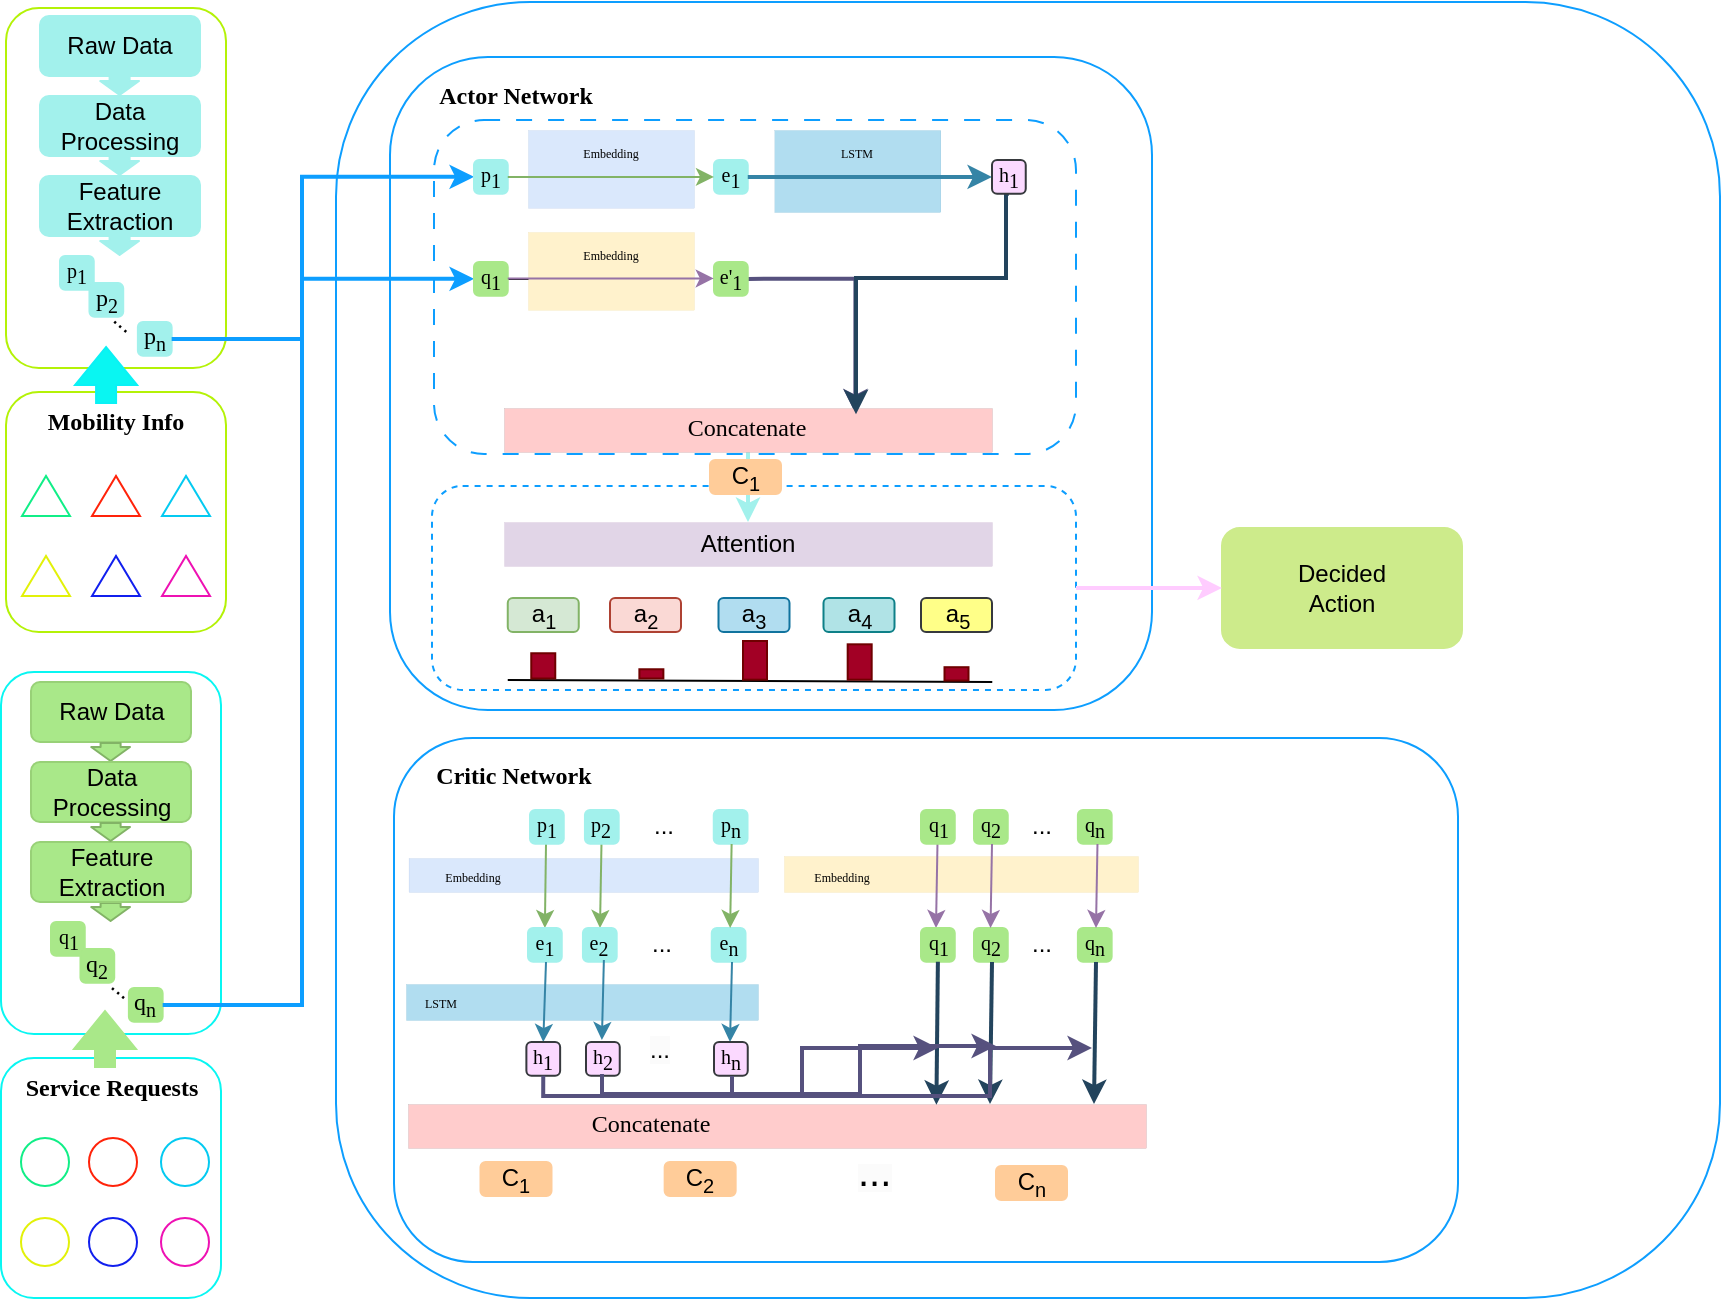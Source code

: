 <mxfile version="21.7.4" type="github">
  <diagram name="第 1 页" id="aq9NHD4o_157xsU_8mPB">
    <mxGraphModel dx="1658" dy="659" grid="0" gridSize="10" guides="1" tooltips="1" connect="1" arrows="1" fold="1" page="1" pageScale="1" pageWidth="827" pageHeight="1169" math="0" shadow="0">
      <root>
        <mxCell id="0" />
        <mxCell id="1" parent="0" />
        <mxCell id="B_Na2INnCVECL0KGW9Hh-191" style="edgeStyle=none;rounded=0;orthogonalLoop=1;jettySize=auto;html=1;exitX=0.5;exitY=1;exitDx=0;exitDy=0;fontFamily=Helvetica;fontSize=12;fontColor=default;strokeWidth=2;strokeColor=#A2F1EC;" edge="1" parent="1" source="B_Na2INnCVECL0KGW9Hh-175" target="B_Na2INnCVECL0KGW9Hh-180">
          <mxGeometry relative="1" as="geometry" />
        </mxCell>
        <mxCell id="B_Na2INnCVECL0KGW9Hh-77" value="" style="group" vertex="1" connectable="0" parent="1">
          <mxGeometry x="70" y="224" width="110" height="312" as="geometry" />
        </mxCell>
        <mxCell id="B_Na2INnCVECL0KGW9Hh-20" value="" style="group" vertex="1" connectable="0" parent="B_Na2INnCVECL0KGW9Hh-77">
          <mxGeometry y="192" width="110" height="120" as="geometry" />
        </mxCell>
        <mxCell id="B_Na2INnCVECL0KGW9Hh-2" value="" style="rounded=1;whiteSpace=wrap;html=1;strokeColor=#b4f207;" vertex="1" parent="B_Na2INnCVECL0KGW9Hh-20">
          <mxGeometry width="110" height="120" as="geometry" />
        </mxCell>
        <mxCell id="B_Na2INnCVECL0KGW9Hh-12" value="" style="triangle;whiteSpace=wrap;html=1;rotation=-90;strokeColor=#11EE87;" vertex="1" parent="B_Na2INnCVECL0KGW9Hh-20">
          <mxGeometry x="10" y="40" width="20" height="24" as="geometry" />
        </mxCell>
        <mxCell id="B_Na2INnCVECL0KGW9Hh-13" value="&lt;font face=&quot;Times New Roman&quot;&gt;&lt;b&gt;Mobility Info&lt;/b&gt;&lt;/font&gt;" style="text;strokeColor=none;align=center;fillColor=none;html=1;verticalAlign=middle;whiteSpace=wrap;rounded=0;" vertex="1" parent="B_Na2INnCVECL0KGW9Hh-20">
          <mxGeometry x="10" width="90" height="30" as="geometry" />
        </mxCell>
        <mxCell id="B_Na2INnCVECL0KGW9Hh-14" value="" style="triangle;whiteSpace=wrap;html=1;rotation=-90;strokeColor=#FF230A;" vertex="1" parent="B_Na2INnCVECL0KGW9Hh-20">
          <mxGeometry x="45" y="40" width="20" height="24" as="geometry" />
        </mxCell>
        <mxCell id="B_Na2INnCVECL0KGW9Hh-15" value="" style="triangle;whiteSpace=wrap;html=1;rotation=-90;strokeColor=#E2F109;" vertex="1" parent="B_Na2INnCVECL0KGW9Hh-20">
          <mxGeometry x="10" y="80" width="20" height="24" as="geometry" />
        </mxCell>
        <mxCell id="B_Na2INnCVECL0KGW9Hh-16" value="" style="triangle;whiteSpace=wrap;html=1;rotation=-90;strokeColor=#111FEE;" vertex="1" parent="B_Na2INnCVECL0KGW9Hh-20">
          <mxGeometry x="45" y="80" width="20" height="24" as="geometry" />
        </mxCell>
        <mxCell id="B_Na2INnCVECL0KGW9Hh-17" value="" style="triangle;whiteSpace=wrap;html=1;rotation=-90;strokeColor=#04CAF1;" vertex="1" parent="B_Na2INnCVECL0KGW9Hh-20">
          <mxGeometry x="80" y="40" width="20" height="24" as="geometry" />
        </mxCell>
        <mxCell id="B_Na2INnCVECL0KGW9Hh-18" value="" style="triangle;whiteSpace=wrap;html=1;rotation=-90;strokeColor=#EE11B3;" vertex="1" parent="B_Na2INnCVECL0KGW9Hh-20">
          <mxGeometry x="80" y="80" width="20" height="24" as="geometry" />
        </mxCell>
        <mxCell id="B_Na2INnCVECL0KGW9Hh-23" value="" style="rounded=1;whiteSpace=wrap;html=1;strokeColor=#B4F207;" vertex="1" parent="B_Na2INnCVECL0KGW9Hh-77">
          <mxGeometry width="110" height="180" as="geometry" />
        </mxCell>
        <mxCell id="B_Na2INnCVECL0KGW9Hh-55" value="" style="group" vertex="1" connectable="0" parent="B_Na2INnCVECL0KGW9Hh-77">
          <mxGeometry x="17" y="4" width="80" height="120" as="geometry" />
        </mxCell>
        <mxCell id="B_Na2INnCVECL0KGW9Hh-56" value="" style="shape=flexArrow;endArrow=classic;html=1;rounded=1;fillColor=#A2F1EC;strokeColor=#A2F1EC;endWidth=8.4;endSize=2;" edge="1" parent="B_Na2INnCVECL0KGW9Hh-55">
          <mxGeometry width="50" height="50" relative="1" as="geometry">
            <mxPoint x="39.8" y="110" as="sourcePoint" />
            <mxPoint x="39.8" y="120" as="targetPoint" />
          </mxGeometry>
        </mxCell>
        <mxCell id="B_Na2INnCVECL0KGW9Hh-57" value="" style="group" vertex="1" connectable="0" parent="B_Na2INnCVECL0KGW9Hh-55">
          <mxGeometry width="80" height="110" as="geometry" />
        </mxCell>
        <mxCell id="B_Na2INnCVECL0KGW9Hh-62" value="" style="group" vertex="1" connectable="0" parent="B_Na2INnCVECL0KGW9Hh-57">
          <mxGeometry y="40" width="80" height="30" as="geometry" />
        </mxCell>
        <mxCell id="B_Na2INnCVECL0KGW9Hh-63" value="" style="rounded=1;whiteSpace=wrap;html=1;fillColor=#A2F1EC;strokeColor=#A2F1EC;" vertex="1" parent="B_Na2INnCVECL0KGW9Hh-62">
          <mxGeometry width="80" height="30" as="geometry" />
        </mxCell>
        <mxCell id="B_Na2INnCVECL0KGW9Hh-64" value="Data Processing" style="text;strokeColor=none;align=center;fillColor=none;html=1;verticalAlign=middle;whiteSpace=wrap;rounded=0;" vertex="1" parent="B_Na2INnCVECL0KGW9Hh-62">
          <mxGeometry x="10" width="60" height="30" as="geometry" />
        </mxCell>
        <mxCell id="B_Na2INnCVECL0KGW9Hh-65" value="" style="group" vertex="1" connectable="0" parent="B_Na2INnCVECL0KGW9Hh-57">
          <mxGeometry y="80" width="80" height="30" as="geometry" />
        </mxCell>
        <mxCell id="B_Na2INnCVECL0KGW9Hh-66" value="" style="rounded=1;whiteSpace=wrap;html=1;fillColor=#A2F1EC;strokeColor=#A2F1EC;" vertex="1" parent="B_Na2INnCVECL0KGW9Hh-65">
          <mxGeometry width="80" height="30" as="geometry" />
        </mxCell>
        <mxCell id="B_Na2INnCVECL0KGW9Hh-67" value="Feature Extraction" style="text;strokeColor=none;align=center;fillColor=none;html=1;verticalAlign=middle;whiteSpace=wrap;rounded=0;" vertex="1" parent="B_Na2INnCVECL0KGW9Hh-65">
          <mxGeometry x="10" width="60" height="30" as="geometry" />
        </mxCell>
        <mxCell id="B_Na2INnCVECL0KGW9Hh-68" value="" style="shape=flexArrow;endArrow=classic;html=1;rounded=1;fillColor=#A2F1EC;strokeColor=#A2F1EC;endWidth=8.4;endSize=2;" edge="1" parent="B_Na2INnCVECL0KGW9Hh-65">
          <mxGeometry width="50" height="50" relative="1" as="geometry">
            <mxPoint x="39.8" y="-10" as="sourcePoint" />
            <mxPoint x="39.8" as="targetPoint" />
          </mxGeometry>
        </mxCell>
        <mxCell id="B_Na2INnCVECL0KGW9Hh-59" value="" style="rounded=1;whiteSpace=wrap;html=1;fillColor=#a2f1ec;strokeColor=#A2F1EC;" vertex="1" parent="B_Na2INnCVECL0KGW9Hh-57">
          <mxGeometry width="80" height="30" as="geometry" />
        </mxCell>
        <mxCell id="B_Na2INnCVECL0KGW9Hh-60" value="Raw Data" style="text;strokeColor=none;align=center;fillColor=none;html=1;verticalAlign=middle;whiteSpace=wrap;rounded=0;" vertex="1" parent="B_Na2INnCVECL0KGW9Hh-57">
          <mxGeometry x="10" width="60" height="30" as="geometry" />
        </mxCell>
        <mxCell id="B_Na2INnCVECL0KGW9Hh-61" value="" style="shape=flexArrow;endArrow=classic;html=1;rounded=1;fillColor=#A2F1EC;strokeColor=#A2F1EC;endWidth=8.4;endSize=2;" edge="1" parent="B_Na2INnCVECL0KGW9Hh-57">
          <mxGeometry width="50" height="50" relative="1" as="geometry">
            <mxPoint x="39.8" y="30" as="sourcePoint" />
            <mxPoint x="39.8" y="40" as="targetPoint" />
          </mxGeometry>
        </mxCell>
        <mxCell id="B_Na2INnCVECL0KGW9Hh-71" value="&lt;font style=&quot;font-size: 10px;&quot; face=&quot;Times New Roman&quot;&gt;&lt;span style=&quot;font-size: 10px;&quot;&gt;p&lt;/span&gt;&lt;sub style=&quot;font-size: 10px;&quot;&gt;1&lt;/sub&gt;&lt;/font&gt;" style="whiteSpace=wrap;html=1;aspect=fixed;rounded=1;strokeColor=#A2F1EC;fillColor=#A2F1EC;" vertex="1" parent="B_Na2INnCVECL0KGW9Hh-77">
          <mxGeometry x="27" y="124" width="16.877" height="16.877" as="geometry" />
        </mxCell>
        <mxCell id="B_Na2INnCVECL0KGW9Hh-72" value="&lt;font face=&quot;Times New Roman&quot;&gt;p&lt;sub&gt;2&lt;/sub&gt;&lt;/font&gt;" style="whiteSpace=wrap;html=1;aspect=fixed;rounded=1;strokeColor=#A2F1EC;fillColor=#A2F1EC;" vertex="1" parent="B_Na2INnCVECL0KGW9Hh-77">
          <mxGeometry x="41.737" y="137.559" width="16.877" height="16.877" as="geometry" />
        </mxCell>
        <mxCell id="B_Na2INnCVECL0KGW9Hh-73" value="&lt;font face=&quot;Times New Roman&quot;&gt;p&lt;sub&gt;n&lt;/sub&gt;&lt;/font&gt;" style="whiteSpace=wrap;html=1;aspect=fixed;rounded=1;strokeColor=#A2F1EC;fillColor=#A2F1EC;" vertex="1" parent="B_Na2INnCVECL0KGW9Hh-77">
          <mxGeometry x="65.947" y="157.051" width="16.877" height="16.877" as="geometry" />
        </mxCell>
        <mxCell id="B_Na2INnCVECL0KGW9Hh-75" value="..." style="text;strokeColor=none;align=center;fillColor=none;html=1;verticalAlign=middle;whiteSpace=wrap;rounded=0;rotation=40;" vertex="1" parent="B_Na2INnCVECL0KGW9Hh-77">
          <mxGeometry x="46.998" y="154.438" width="25.263" height="4.237" as="geometry" />
        </mxCell>
        <mxCell id="B_Na2INnCVECL0KGW9Hh-76" value="" style="shape=flexArrow;endArrow=classic;html=1;rounded=0;fontFamily=Helvetica;fontSize=12;fontColor=default;strokeColor=#0af1f5;fillColor=#09F6F2;" edge="1" parent="B_Na2INnCVECL0KGW9Hh-77">
          <mxGeometry width="50" height="50" relative="1" as="geometry">
            <mxPoint x="50.04" y="198" as="sourcePoint" />
            <mxPoint x="50.04" y="169" as="targetPoint" />
          </mxGeometry>
        </mxCell>
        <mxCell id="B_Na2INnCVECL0KGW9Hh-78" value="" style="group" vertex="1" connectable="0" parent="1">
          <mxGeometry x="67.5" y="556" width="115" height="318" as="geometry" />
        </mxCell>
        <mxCell id="B_Na2INnCVECL0KGW9Hh-19" value="" style="group" vertex="1" connectable="0" parent="B_Na2INnCVECL0KGW9Hh-78">
          <mxGeometry y="193" width="115" height="125" as="geometry" />
        </mxCell>
        <mxCell id="B_Na2INnCVECL0KGW9Hh-1" value="" style="rounded=1;whiteSpace=wrap;html=1;strokeColor=#09f6f2;" vertex="1" parent="B_Na2INnCVECL0KGW9Hh-19">
          <mxGeometry width="110" height="120" as="geometry" />
        </mxCell>
        <mxCell id="B_Na2INnCVECL0KGW9Hh-5" value="" style="ellipse;whiteSpace=wrap;html=1;aspect=fixed;strokeColor=#11EE87;" vertex="1" parent="B_Na2INnCVECL0KGW9Hh-19">
          <mxGeometry x="10" y="40" width="24" height="24" as="geometry" />
        </mxCell>
        <mxCell id="B_Na2INnCVECL0KGW9Hh-6" value="" style="ellipse;whiteSpace=wrap;html=1;aspect=fixed;strokeColor=#e2f109;" vertex="1" parent="B_Na2INnCVECL0KGW9Hh-19">
          <mxGeometry x="10" y="80" width="24" height="24" as="geometry" />
        </mxCell>
        <mxCell id="B_Na2INnCVECL0KGW9Hh-7" value="" style="ellipse;whiteSpace=wrap;html=1;aspect=fixed;strokeColor=#ff230a;" vertex="1" parent="B_Na2INnCVECL0KGW9Hh-19">
          <mxGeometry x="44" y="40" width="24" height="24" as="geometry" />
        </mxCell>
        <mxCell id="B_Na2INnCVECL0KGW9Hh-8" value="" style="ellipse;whiteSpace=wrap;html=1;aspect=fixed;strokeColor=#04caf1;" vertex="1" parent="B_Na2INnCVECL0KGW9Hh-19">
          <mxGeometry x="80" y="40" width="24" height="24" as="geometry" />
        </mxCell>
        <mxCell id="B_Na2INnCVECL0KGW9Hh-9" value="" style="ellipse;whiteSpace=wrap;html=1;aspect=fixed;strokeColor=#ee11b3;" vertex="1" parent="B_Na2INnCVECL0KGW9Hh-19">
          <mxGeometry x="80" y="80" width="24" height="24" as="geometry" />
        </mxCell>
        <mxCell id="B_Na2INnCVECL0KGW9Hh-10" value="" style="ellipse;whiteSpace=wrap;html=1;aspect=fixed;strokeColor=#111fee;" vertex="1" parent="B_Na2INnCVECL0KGW9Hh-19">
          <mxGeometry x="44" y="80" width="24" height="24" as="geometry" />
        </mxCell>
        <mxCell id="B_Na2INnCVECL0KGW9Hh-11" value="&lt;font face=&quot;Times New Roman&quot;&gt;&lt;b&gt;Service Requests&lt;/b&gt;&lt;/font&gt;" style="text;strokeColor=none;align=center;fillColor=none;html=1;verticalAlign=middle;whiteSpace=wrap;rounded=0;" vertex="1" parent="B_Na2INnCVECL0KGW9Hh-19">
          <mxGeometry x="10" width="90" height="30" as="geometry" />
        </mxCell>
        <mxCell id="B_Na2INnCVECL0KGW9Hh-21" value="" style="rounded=1;whiteSpace=wrap;html=1;strokeColor=#09F6F2;" vertex="1" parent="B_Na2INnCVECL0KGW9Hh-78">
          <mxGeometry width="110" height="181" as="geometry" />
        </mxCell>
        <mxCell id="B_Na2INnCVECL0KGW9Hh-42" value="" style="group" vertex="1" connectable="0" parent="B_Na2INnCVECL0KGW9Hh-78">
          <mxGeometry x="25" y="125" width="60" height="50" as="geometry" />
        </mxCell>
        <mxCell id="B_Na2INnCVECL0KGW9Hh-37" value="&lt;font style=&quot;font-size: 10px;&quot; face=&quot;Times New Roman&quot;&gt;q&lt;sub style=&quot;font-size: 10px;&quot;&gt;1&lt;/sub&gt;&lt;/font&gt;" style="whiteSpace=wrap;html=1;aspect=fixed;rounded=1;strokeColor=#A9E889;fillColor=#A9E889;" vertex="1" parent="B_Na2INnCVECL0KGW9Hh-42">
          <mxGeometry width="16.877" height="16.877" as="geometry" />
        </mxCell>
        <mxCell id="B_Na2INnCVECL0KGW9Hh-38" value="&lt;font face=&quot;Times New Roman&quot;&gt;q&lt;sub&gt;2&lt;/sub&gt;&lt;/font&gt;" style="whiteSpace=wrap;html=1;aspect=fixed;rounded=1;strokeColor=#A9E889;fillColor=#A9E889;" vertex="1" parent="B_Na2INnCVECL0KGW9Hh-42">
          <mxGeometry x="14.737" y="13.559" width="16.877" height="16.877" as="geometry" />
        </mxCell>
        <mxCell id="B_Na2INnCVECL0KGW9Hh-39" value="&lt;font face=&quot;Times New Roman&quot;&gt;q&lt;sub&gt;n&lt;/sub&gt;&lt;/font&gt;" style="whiteSpace=wrap;html=1;aspect=fixed;rounded=1;strokeColor=#A9E889;fillColor=#A9E889;" vertex="1" parent="B_Na2INnCVECL0KGW9Hh-42">
          <mxGeometry x="38.947" y="33.051" width="16.877" height="16.877" as="geometry" />
        </mxCell>
        <mxCell id="B_Na2INnCVECL0KGW9Hh-40" value="..." style="text;strokeColor=none;align=center;fillColor=none;html=1;verticalAlign=middle;whiteSpace=wrap;rounded=0;rotation=40;" vertex="1" parent="B_Na2INnCVECL0KGW9Hh-42">
          <mxGeometry x="23.158" y="30.508" width="25.263" height="4.237" as="geometry" />
        </mxCell>
        <mxCell id="B_Na2INnCVECL0KGW9Hh-48" value="" style="group" vertex="1" connectable="0" parent="B_Na2INnCVECL0KGW9Hh-78">
          <mxGeometry x="15" y="5" width="80" height="120" as="geometry" />
        </mxCell>
        <mxCell id="B_Na2INnCVECL0KGW9Hh-36" value="" style="shape=flexArrow;endArrow=classic;html=1;rounded=1;fillColor=#A9E889;strokeColor=#82b366;endWidth=8.4;endSize=2;" edge="1" parent="B_Na2INnCVECL0KGW9Hh-48">
          <mxGeometry width="50" height="50" relative="1" as="geometry">
            <mxPoint x="39.8" y="110" as="sourcePoint" />
            <mxPoint x="39.8" y="120" as="targetPoint" />
          </mxGeometry>
        </mxCell>
        <mxCell id="B_Na2INnCVECL0KGW9Hh-47" value="" style="group" vertex="1" connectable="0" parent="B_Na2INnCVECL0KGW9Hh-48">
          <mxGeometry width="80" height="110" as="geometry" />
        </mxCell>
        <mxCell id="B_Na2INnCVECL0KGW9Hh-26" value="" style="group" vertex="1" connectable="0" parent="B_Na2INnCVECL0KGW9Hh-47">
          <mxGeometry width="80" height="30" as="geometry" />
        </mxCell>
        <mxCell id="B_Na2INnCVECL0KGW9Hh-24" value="" style="rounded=1;whiteSpace=wrap;html=1;fillColor=#A9E889;strokeColor=#98D177;" vertex="1" parent="B_Na2INnCVECL0KGW9Hh-26">
          <mxGeometry width="80" height="30" as="geometry" />
        </mxCell>
        <mxCell id="B_Na2INnCVECL0KGW9Hh-25" value="Raw Data" style="text;strokeColor=none;align=center;fillColor=none;html=1;verticalAlign=middle;whiteSpace=wrap;rounded=0;" vertex="1" parent="B_Na2INnCVECL0KGW9Hh-26">
          <mxGeometry x="10" width="60" height="30" as="geometry" />
        </mxCell>
        <mxCell id="B_Na2INnCVECL0KGW9Hh-34" value="" style="shape=flexArrow;endArrow=classic;html=1;rounded=1;fillColor=#A9E889;strokeColor=#82b366;endWidth=8.4;endSize=2;" edge="1" parent="B_Na2INnCVECL0KGW9Hh-26">
          <mxGeometry width="50" height="50" relative="1" as="geometry">
            <mxPoint x="39.8" y="30" as="sourcePoint" />
            <mxPoint x="39.8" y="40" as="targetPoint" />
          </mxGeometry>
        </mxCell>
        <mxCell id="B_Na2INnCVECL0KGW9Hh-27" value="" style="group" vertex="1" connectable="0" parent="B_Na2INnCVECL0KGW9Hh-47">
          <mxGeometry y="40" width="80" height="30" as="geometry" />
        </mxCell>
        <mxCell id="B_Na2INnCVECL0KGW9Hh-28" value="" style="rounded=1;whiteSpace=wrap;html=1;fillColor=#A9E889;strokeColor=#98D177;" vertex="1" parent="B_Na2INnCVECL0KGW9Hh-27">
          <mxGeometry width="80" height="30" as="geometry" />
        </mxCell>
        <mxCell id="B_Na2INnCVECL0KGW9Hh-29" value="Data Processing" style="text;strokeColor=none;align=center;fillColor=none;html=1;verticalAlign=middle;whiteSpace=wrap;rounded=0;" vertex="1" parent="B_Na2INnCVECL0KGW9Hh-27">
          <mxGeometry x="10" width="60" height="30" as="geometry" />
        </mxCell>
        <mxCell id="B_Na2INnCVECL0KGW9Hh-30" value="" style="group" vertex="1" connectable="0" parent="B_Na2INnCVECL0KGW9Hh-47">
          <mxGeometry y="80" width="80" height="30" as="geometry" />
        </mxCell>
        <mxCell id="B_Na2INnCVECL0KGW9Hh-31" value="" style="rounded=1;whiteSpace=wrap;html=1;fillColor=#A9E889;strokeColor=#98D177;" vertex="1" parent="B_Na2INnCVECL0KGW9Hh-30">
          <mxGeometry width="80" height="30" as="geometry" />
        </mxCell>
        <mxCell id="B_Na2INnCVECL0KGW9Hh-32" value="Feature Extraction" style="text;strokeColor=none;align=center;fillColor=none;html=1;verticalAlign=middle;whiteSpace=wrap;rounded=0;" vertex="1" parent="B_Na2INnCVECL0KGW9Hh-30">
          <mxGeometry x="10" width="60" height="30" as="geometry" />
        </mxCell>
        <mxCell id="B_Na2INnCVECL0KGW9Hh-35" value="" style="shape=flexArrow;endArrow=classic;html=1;rounded=1;fillColor=#A9E889;strokeColor=#82b366;endWidth=8.4;endSize=2;" edge="1" parent="B_Na2INnCVECL0KGW9Hh-30">
          <mxGeometry width="50" height="50" relative="1" as="geometry">
            <mxPoint x="39.8" y="-10" as="sourcePoint" />
            <mxPoint x="39.8" as="targetPoint" />
          </mxGeometry>
        </mxCell>
        <mxCell id="B_Na2INnCVECL0KGW9Hh-53" value="" style="shape=flexArrow;endArrow=classic;html=1;rounded=0;fontFamily=Helvetica;fontSize=12;fontColor=default;strokeColor=#A9E889;fillColor=#A9E889;" edge="1" parent="B_Na2INnCVECL0KGW9Hh-78">
          <mxGeometry width="50" height="50" relative="1" as="geometry">
            <mxPoint x="52" y="198" as="sourcePoint" />
            <mxPoint x="52" y="169" as="targetPoint" />
          </mxGeometry>
        </mxCell>
        <mxCell id="B_Na2INnCVECL0KGW9Hh-81" value="" style="rounded=1;whiteSpace=wrap;html=1;strokeWidth=1;fontFamily=Helvetica;fontSize=12;fontColor=default;fillColor=none;gradientColor=none;strokeColor=#0D9EFF;" vertex="1" parent="1">
          <mxGeometry x="235" y="221" width="692" height="648" as="geometry" />
        </mxCell>
        <mxCell id="B_Na2INnCVECL0KGW9Hh-82" value="" style="rounded=1;whiteSpace=wrap;html=1;strokeWidth=1;fontFamily=Helvetica;fontSize=12;fontColor=default;fillColor=none;gradientColor=none;strokeColor=#0D9EFF;" vertex="1" parent="1">
          <mxGeometry x="262" y="248.5" width="381" height="326.5" as="geometry" />
        </mxCell>
        <mxCell id="B_Na2INnCVECL0KGW9Hh-83" value="" style="rounded=1;whiteSpace=wrap;html=1;strokeWidth=1;fontFamily=Helvetica;fontSize=12;fontColor=default;fillColor=none;gradientColor=none;strokeColor=#0D9EFF;" vertex="1" parent="1">
          <mxGeometry x="264" y="589" width="532" height="262" as="geometry" />
        </mxCell>
        <mxCell id="B_Na2INnCVECL0KGW9Hh-84" value="&lt;font face=&quot;Times New Roman&quot;&gt;&lt;b&gt;Actor Network&lt;/b&gt;&lt;/font&gt;" style="text;strokeColor=none;align=center;fillColor=none;html=1;verticalAlign=middle;whiteSpace=wrap;rounded=0;fontSize=12;fontFamily=Helvetica;fontColor=default;" vertex="1" parent="1">
          <mxGeometry x="284" y="253" width="82" height="30" as="geometry" />
        </mxCell>
        <mxCell id="B_Na2INnCVECL0KGW9Hh-85" value="&lt;font face=&quot;Times New Roman&quot;&gt;&lt;b&gt;Critic Network&lt;/b&gt;&lt;/font&gt;" style="text;strokeColor=none;align=center;fillColor=none;html=1;verticalAlign=middle;whiteSpace=wrap;rounded=0;fontSize=12;fontFamily=Helvetica;fontColor=default;" vertex="1" parent="1">
          <mxGeometry x="283" y="593" width="82" height="30" as="geometry" />
        </mxCell>
        <mxCell id="B_Na2INnCVECL0KGW9Hh-86" value="" style="rounded=1;whiteSpace=wrap;html=1;strokeWidth=1;fontFamily=Helvetica;fontSize=12;fontColor=default;fillColor=none;gradientColor=none;strokeColor=#0D9EFF;dashed=1;dashPattern=8 8;" vertex="1" parent="1">
          <mxGeometry x="284" y="280" width="321" height="167" as="geometry" />
        </mxCell>
        <mxCell id="B_Na2INnCVECL0KGW9Hh-87" value="" style="rounded=1;whiteSpace=wrap;html=1;strokeWidth=1;fontFamily=Helvetica;fontSize=12;fontColor=default;fillColor=none;gradientColor=none;strokeColor=#0D9EFF;dashed=1;" vertex="1" parent="1">
          <mxGeometry x="283" y="462.94" width="322" height="102" as="geometry" />
        </mxCell>
        <mxCell id="B_Na2INnCVECL0KGW9Hh-88" style="edgeStyle=orthogonalEdgeStyle;rounded=0;orthogonalLoop=1;jettySize=auto;html=1;exitX=1;exitY=0.5;exitDx=0;exitDy=0;fontFamily=Helvetica;fontSize=12;fontColor=default;entryX=0;entryY=0.5;entryDx=0;entryDy=0;strokeColor=#0D9EFF;strokeWidth=2;" edge="1" parent="1" source="B_Na2INnCVECL0KGW9Hh-73" target="B_Na2INnCVECL0KGW9Hh-89">
          <mxGeometry relative="1" as="geometry">
            <mxPoint x="240.286" y="324.429" as="targetPoint" />
            <Array as="points">
              <mxPoint x="218" y="390" />
              <mxPoint x="218" y="308" />
            </Array>
          </mxGeometry>
        </mxCell>
        <mxCell id="B_Na2INnCVECL0KGW9Hh-89" value="&lt;font style=&quot;font-size: 10px;&quot; face=&quot;Times New Roman&quot;&gt;&lt;span style=&quot;font-size: 10px;&quot;&gt;p&lt;/span&gt;&lt;sub style=&quot;font-size: 10px;&quot;&gt;1&lt;/sub&gt;&lt;/font&gt;" style="whiteSpace=wrap;html=1;aspect=fixed;rounded=1;strokeColor=#A2F1EC;fillColor=#A2F1EC;" vertex="1" parent="1">
          <mxGeometry x="304" y="300" width="16.877" height="16.877" as="geometry" />
        </mxCell>
        <mxCell id="B_Na2INnCVECL0KGW9Hh-90" value="" style="rounded=0;whiteSpace=wrap;html=1;strokeWidth=0;fontFamily=Helvetica;fontSize=12;fillColor=#dae8fc;strokeColor=#6c8ebf;" vertex="1" parent="1">
          <mxGeometry x="331" y="285" width="83" height="38.94" as="geometry" />
        </mxCell>
        <mxCell id="B_Na2INnCVECL0KGW9Hh-91" value="&lt;font face=&quot;Times New Roman&quot; style=&quot;font-size: 6px;&quot;&gt;Embedding&lt;/font&gt;" style="text;strokeColor=none;align=center;fillColor=none;html=1;verticalAlign=middle;whiteSpace=wrap;rounded=0;fontSize=12;fontFamily=Helvetica;fontColor=default;" vertex="1" parent="1">
          <mxGeometry x="361.25" y="290" width="22.5" height="10" as="geometry" />
        </mxCell>
        <mxCell id="B_Na2INnCVECL0KGW9Hh-92" value="&lt;font style=&quot;font-size: 10px;&quot; face=&quot;Times New Roman&quot;&gt;&lt;span style=&quot;font-size: 10px;&quot;&gt;e&lt;/span&gt;&lt;sub style=&quot;font-size: 10px;&quot;&gt;1&lt;/sub&gt;&lt;/font&gt;" style="whiteSpace=wrap;html=1;aspect=fixed;rounded=1;strokeColor=#A2F1EC;fillColor=#A2F1EC;" vertex="1" parent="1">
          <mxGeometry x="424" y="300" width="16.877" height="16.877" as="geometry" />
        </mxCell>
        <mxCell id="B_Na2INnCVECL0KGW9Hh-93" style="edgeStyle=none;rounded=0;orthogonalLoop=1;jettySize=auto;html=1;exitX=1;exitY=0.5;exitDx=0;exitDy=0;fontFamily=Helvetica;fontSize=12;fontColor=default;fillColor=#d5e8d4;strokeColor=#82b366;" edge="1" parent="1" source="B_Na2INnCVECL0KGW9Hh-89" target="B_Na2INnCVECL0KGW9Hh-92">
          <mxGeometry relative="1" as="geometry" />
        </mxCell>
        <mxCell id="B_Na2INnCVECL0KGW9Hh-96" style="edgeStyle=orthogonalEdgeStyle;rounded=0;orthogonalLoop=1;jettySize=auto;html=1;exitX=1;exitY=0.5;exitDx=0;exitDy=0;entryX=0;entryY=0.5;entryDx=0;entryDy=0;fontFamily=Helvetica;fontSize=12;fontColor=default;strokeColor=#0D9EFF;strokeWidth=2;" edge="1" parent="1" source="B_Na2INnCVECL0KGW9Hh-39" target="B_Na2INnCVECL0KGW9Hh-160">
          <mxGeometry relative="1" as="geometry">
            <Array as="points">
              <mxPoint x="218" y="723" />
              <mxPoint x="218" y="359" />
            </Array>
          </mxGeometry>
        </mxCell>
        <mxCell id="B_Na2INnCVECL0KGW9Hh-173" value="" style="edgeStyle=orthogonalEdgeStyle;rounded=0;orthogonalLoop=1;jettySize=auto;html=1;fontFamily=Helvetica;fontSize=12;fontColor=default;" edge="1" parent="1" source="B_Na2INnCVECL0KGW9Hh-160" target="B_Na2INnCVECL0KGW9Hh-162">
          <mxGeometry relative="1" as="geometry" />
        </mxCell>
        <mxCell id="B_Na2INnCVECL0KGW9Hh-160" value="&lt;font style=&quot;font-size: 10px;&quot; face=&quot;Times New Roman&quot;&gt;q&lt;sub style=&quot;font-size: 10px;&quot;&gt;1&lt;/sub&gt;&lt;/font&gt;" style="whiteSpace=wrap;html=1;aspect=fixed;rounded=1;strokeColor=#A9E889;fillColor=#A9E889;" vertex="1" parent="1">
          <mxGeometry x="304" y="351" width="16.877" height="16.877" as="geometry" />
        </mxCell>
        <mxCell id="B_Na2INnCVECL0KGW9Hh-172" style="edgeStyle=orthogonalEdgeStyle;rounded=0;orthogonalLoop=1;jettySize=auto;html=1;exitX=1;exitY=0.5;exitDx=0;exitDy=0;entryX=0.72;entryY=0.123;entryDx=0;entryDy=0;fontFamily=Helvetica;fontSize=12;fontColor=default;strokeWidth=2;fillColor=#d0cee2;strokeColor=#56517e;entryPerimeter=0;" edge="1" parent="1" source="B_Na2INnCVECL0KGW9Hh-163" target="B_Na2INnCVECL0KGW9Hh-175">
          <mxGeometry relative="1" as="geometry">
            <mxPoint x="496.499" y="389" as="targetPoint" />
          </mxGeometry>
        </mxCell>
        <mxCell id="B_Na2INnCVECL0KGW9Hh-163" value="&lt;font style=&quot;font-size: 10px;&quot; face=&quot;Times New Roman&quot;&gt;&lt;span style=&quot;font-size: 10px;&quot;&gt;e&#39;&lt;/span&gt;&lt;sub style=&quot;font-size: 10px;&quot;&gt;1&lt;/sub&gt;&lt;/font&gt;" style="whiteSpace=wrap;html=1;aspect=fixed;rounded=1;strokeColor=#A9E889;fillColor=#A9E889;" vertex="1" parent="1">
          <mxGeometry x="424" y="351" width="16.877" height="16.877" as="geometry" />
        </mxCell>
        <mxCell id="B_Na2INnCVECL0KGW9Hh-167" value="" style="group" vertex="1" connectable="0" parent="1">
          <mxGeometry x="331" y="336" width="83" height="38.94" as="geometry" />
        </mxCell>
        <mxCell id="B_Na2INnCVECL0KGW9Hh-161" value="" style="rounded=0;whiteSpace=wrap;html=1;strokeWidth=0;fontFamily=Helvetica;fontSize=12;fillColor=#fff2cc;strokeColor=#d6b656;" vertex="1" parent="B_Na2INnCVECL0KGW9Hh-167">
          <mxGeometry width="83" height="38.94" as="geometry" />
        </mxCell>
        <mxCell id="B_Na2INnCVECL0KGW9Hh-162" value="&lt;font face=&quot;Times New Roman&quot; style=&quot;font-size: 6px;&quot;&gt;Embedding&lt;/font&gt;" style="text;strokeColor=none;align=center;fillColor=none;html=1;verticalAlign=middle;whiteSpace=wrap;rounded=0;fontSize=12;fontFamily=Helvetica;fontColor=default;" vertex="1" parent="B_Na2INnCVECL0KGW9Hh-167">
          <mxGeometry x="30.25" y="5" width="22.5" height="10" as="geometry" />
        </mxCell>
        <mxCell id="B_Na2INnCVECL0KGW9Hh-168" value="" style="group;fillColor=none;" vertex="1" connectable="0" parent="1">
          <mxGeometry x="454.17" y="285" width="83" height="41" as="geometry" />
        </mxCell>
        <mxCell id="B_Na2INnCVECL0KGW9Hh-169" value="" style="rounded=0;whiteSpace=wrap;html=1;strokeWidth=0;fontFamily=Helvetica;fontSize=12;fillColor=#b1ddf0;strokeColor=#10739e;" vertex="1" parent="B_Na2INnCVECL0KGW9Hh-168">
          <mxGeometry width="83" height="41" as="geometry" />
        </mxCell>
        <mxCell id="B_Na2INnCVECL0KGW9Hh-170" value="&lt;font face=&quot;Times New Roman&quot; style=&quot;font-size: 6px;&quot;&gt;LSTM&lt;/font&gt;" style="text;strokeColor=none;align=center;fillColor=none;html=1;verticalAlign=middle;whiteSpace=wrap;rounded=0;fontSize=12;fontFamily=Helvetica;fontColor=default;" vertex="1" parent="B_Na2INnCVECL0KGW9Hh-168">
          <mxGeometry x="30.25" y="4.995" width="22.5" height="10.529" as="geometry" />
        </mxCell>
        <mxCell id="B_Na2INnCVECL0KGW9Hh-164" style="edgeStyle=none;rounded=0;orthogonalLoop=1;jettySize=auto;html=1;exitX=1;exitY=0.5;exitDx=0;exitDy=0;fontFamily=Helvetica;fontSize=12;fontColor=default;fillColor=#e1d5e7;strokeColor=#9673a6;" edge="1" parent="1">
          <mxGeometry relative="1" as="geometry">
            <mxPoint x="320.88" y="359.2" as="sourcePoint" />
            <mxPoint x="423.88" y="359.2" as="targetPoint" />
          </mxGeometry>
        </mxCell>
        <mxCell id="B_Na2INnCVECL0KGW9Hh-174" value="" style="group" vertex="1" connectable="0" parent="1">
          <mxGeometry x="399" y="424" width="164" height="47" as="geometry" />
        </mxCell>
        <mxCell id="B_Na2INnCVECL0KGW9Hh-175" value="" style="rounded=0;whiteSpace=wrap;html=1;strokeWidth=0;fontFamily=Helvetica;fontSize=12;fillColor=#ffcccc;strokeColor=#36393d;" vertex="1" parent="B_Na2INnCVECL0KGW9Hh-174">
          <mxGeometry x="-80" width="244" height="22" as="geometry" />
        </mxCell>
        <mxCell id="B_Na2INnCVECL0KGW9Hh-176" value="&lt;font face=&quot;Times New Roman&quot;&gt;Concatenate&lt;/font&gt;" style="text;strokeColor=none;align=center;fillColor=none;html=1;verticalAlign=middle;whiteSpace=wrap;rounded=0;fontSize=12;fontFamily=Helvetica;fontColor=default;" vertex="1" parent="B_Na2INnCVECL0KGW9Hh-174">
          <mxGeometry x="30.25" y="5" width="22.5" height="10" as="geometry" />
        </mxCell>
        <mxCell id="B_Na2INnCVECL0KGW9Hh-189" value="C&lt;sub&gt;1&lt;/sub&gt;" style="rounded=1;whiteSpace=wrap;html=1;strokeWidth=1;fontFamily=Helvetica;fontSize=12;fillColor=#ffcc99;strokeColor=#FFCC99;" vertex="1" parent="B_Na2INnCVECL0KGW9Hh-174">
          <mxGeometry x="23" y="26" width="35.5" height="17" as="geometry" />
        </mxCell>
        <mxCell id="B_Na2INnCVECL0KGW9Hh-190" style="edgeStyle=none;rounded=0;orthogonalLoop=1;jettySize=auto;html=1;exitX=0;exitY=0;exitDx=0;exitDy=0;fontFamily=Helvetica;fontSize=12;fontColor=default;" edge="1" parent="B_Na2INnCVECL0KGW9Hh-174" source="B_Na2INnCVECL0KGW9Hh-189" target="B_Na2INnCVECL0KGW9Hh-189">
          <mxGeometry relative="1" as="geometry" />
        </mxCell>
        <mxCell id="B_Na2INnCVECL0KGW9Hh-180" value="Attention" style="rounded=0;whiteSpace=wrap;html=1;strokeWidth=0;fontFamily=Helvetica;fontSize=12;fillColor=#e1d5e7;strokeColor=#9673a6;" vertex="1" parent="1">
          <mxGeometry x="319" y="481" width="244" height="22" as="geometry" />
        </mxCell>
        <mxCell id="B_Na2INnCVECL0KGW9Hh-193" value="a&lt;sub&gt;1&lt;/sub&gt;" style="rounded=1;whiteSpace=wrap;html=1;strokeWidth=1;fontFamily=Helvetica;fontSize=12;fillColor=#d5e8d4;strokeColor=#82b366;" vertex="1" parent="1">
          <mxGeometry x="320.88" y="519" width="35.5" height="17" as="geometry" />
        </mxCell>
        <mxCell id="B_Na2INnCVECL0KGW9Hh-198" value="a&lt;sub&gt;3&lt;/sub&gt;" style="rounded=1;whiteSpace=wrap;html=1;strokeWidth=1;fontFamily=Helvetica;fontSize=12;fillColor=#b1ddf0;strokeColor=#10739e;" vertex="1" parent="1">
          <mxGeometry x="426.25" y="519" width="35.5" height="17" as="geometry" />
        </mxCell>
        <mxCell id="B_Na2INnCVECL0KGW9Hh-199" value="a&lt;sub&gt;2&lt;/sub&gt;" style="rounded=1;whiteSpace=wrap;html=1;strokeWidth=1;fontFamily=Helvetica;fontSize=12;fillColor=#fad9d5;strokeColor=#ae4132;" vertex="1" parent="1">
          <mxGeometry x="372" y="519" width="35.5" height="17" as="geometry" />
        </mxCell>
        <mxCell id="B_Na2INnCVECL0KGW9Hh-200" value="a&lt;sub&gt;5&lt;/sub&gt;" style="rounded=1;whiteSpace=wrap;html=1;strokeWidth=1;fontFamily=Helvetica;fontSize=12;fillColor=#ffff88;strokeColor=#36393d;" vertex="1" parent="1">
          <mxGeometry x="527.5" y="519" width="35.5" height="17" as="geometry" />
        </mxCell>
        <mxCell id="B_Na2INnCVECL0KGW9Hh-201" value="a&lt;sub&gt;4&lt;/sub&gt;" style="rounded=1;whiteSpace=wrap;html=1;strokeWidth=1;fontFamily=Helvetica;fontSize=12;fillColor=#b0e3e6;strokeColor=#0e8088;" vertex="1" parent="1">
          <mxGeometry x="478.75" y="519" width="35.5" height="17" as="geometry" />
        </mxCell>
        <mxCell id="B_Na2INnCVECL0KGW9Hh-205" value="" style="endArrow=none;html=1;rounded=0;fontFamily=Helvetica;fontSize=12;fontColor=default;entryX=0.87;entryY=0.961;entryDx=0;entryDy=0;entryPerimeter=0;" edge="1" parent="1" target="B_Na2INnCVECL0KGW9Hh-87">
          <mxGeometry width="50" height="50" relative="1" as="geometry">
            <mxPoint x="320.88" y="560" as="sourcePoint" />
            <mxPoint x="490" y="558" as="targetPoint" />
          </mxGeometry>
        </mxCell>
        <mxCell id="B_Na2INnCVECL0KGW9Hh-208" value="" style="rounded=0;whiteSpace=wrap;html=1;strokeWidth=1;fontFamily=Helvetica;fontSize=12;fontColor=#ffffff;fillColor=#a20025;rotation=-90;strokeColor=#6F0000;" vertex="1" parent="1">
          <mxGeometry x="332.32" y="546.94" width="12.62" height="12" as="geometry" />
        </mxCell>
        <mxCell id="B_Na2INnCVECL0KGW9Hh-209" value="" style="rounded=0;whiteSpace=wrap;html=1;strokeWidth=1;fontFamily=Helvetica;fontSize=12;fontColor=#ffffff;fillColor=#a20025;rotation=-90;strokeColor=#6F0000;" vertex="1" parent="1">
          <mxGeometry x="390.38" y="550.94" width="4.62" height="12" as="geometry" />
        </mxCell>
        <mxCell id="B_Na2INnCVECL0KGW9Hh-210" value="" style="rounded=0;whiteSpace=wrap;html=1;strokeWidth=1;fontFamily=Helvetica;fontSize=12;fontColor=#ffffff;fillColor=#a20025;rotation=-90;strokeColor=#6F0000;" vertex="1" parent="1">
          <mxGeometry x="434.83" y="544.17" width="19.34" height="12" as="geometry" />
        </mxCell>
        <mxCell id="B_Na2INnCVECL0KGW9Hh-211" value="" style="rounded=0;whiteSpace=wrap;html=1;strokeWidth=1;fontFamily=Helvetica;fontSize=12;fontColor=#ffffff;fillColor=#a20025;rotation=-90;strokeColor=#6F0000;" vertex="1" parent="1">
          <mxGeometry x="488" y="545" width="17.68" height="12" as="geometry" />
        </mxCell>
        <mxCell id="B_Na2INnCVECL0KGW9Hh-212" value="" style="rounded=0;whiteSpace=wrap;html=1;strokeWidth=1;fontFamily=Helvetica;fontSize=12;fontColor=#ffffff;fillColor=#a20025;rotation=-90;strokeColor=#6F0000;" vertex="1" parent="1">
          <mxGeometry x="541.91" y="550.94" width="6.68" height="12" as="geometry" />
        </mxCell>
        <mxCell id="B_Na2INnCVECL0KGW9Hh-253" value="" style="group" vertex="1" connectable="0" parent="1">
          <mxGeometry x="271.26" y="649" width="174.74" height="17" as="geometry" />
        </mxCell>
        <mxCell id="B_Na2INnCVECL0KGW9Hh-250" value="" style="rounded=0;whiteSpace=wrap;html=1;strokeWidth=0;fontFamily=Helvetica;fontSize=12;fillColor=#dae8fc;strokeColor=#6c8ebf;" vertex="1" parent="B_Na2INnCVECL0KGW9Hh-253">
          <mxGeometry width="174.74" height="17" as="geometry" />
        </mxCell>
        <mxCell id="B_Na2INnCVECL0KGW9Hh-251" value="&lt;font face=&quot;Times New Roman&quot; style=&quot;font-size: 6px;&quot;&gt;Embedding&lt;/font&gt;" style="text;strokeColor=none;align=center;fillColor=none;html=1;verticalAlign=middle;whiteSpace=wrap;rounded=0;fontSize=12;fontFamily=Helvetica;fontColor=default;" vertex="1" parent="B_Na2INnCVECL0KGW9Hh-253">
          <mxGeometry x="20.604" y="3" width="23.179" height="10" as="geometry" />
        </mxCell>
        <mxCell id="B_Na2INnCVECL0KGW9Hh-284" style="edgeStyle=none;rounded=0;orthogonalLoop=1;jettySize=auto;html=1;exitX=1;exitY=0.5;exitDx=0;exitDy=0;fontFamily=Helvetica;fontSize=12;fontColor=default;fillColor=#d5e8d4;strokeColor=#82b366;entryX=0.5;entryY=0;entryDx=0;entryDy=0;" edge="1" parent="B_Na2INnCVECL0KGW9Hh-253" target="B_Na2INnCVECL0KGW9Hh-274">
          <mxGeometry relative="1" as="geometry">
            <mxPoint x="68.74" y="-7" as="sourcePoint" />
            <mxPoint x="69.74" y="23" as="targetPoint" />
          </mxGeometry>
        </mxCell>
        <mxCell id="B_Na2INnCVECL0KGW9Hh-285" style="edgeStyle=none;rounded=0;orthogonalLoop=1;jettySize=auto;html=1;exitX=1;exitY=0.5;exitDx=0;exitDy=0;fontFamily=Helvetica;fontSize=12;fontColor=default;fillColor=#d5e8d4;strokeColor=#82b366;entryX=0.5;entryY=0;entryDx=0;entryDy=0;" edge="1" parent="B_Na2INnCVECL0KGW9Hh-253">
          <mxGeometry relative="1" as="geometry">
            <mxPoint x="96.48" y="-7" as="sourcePoint" />
            <mxPoint x="95.74" y="35" as="targetPoint" />
          </mxGeometry>
        </mxCell>
        <mxCell id="B_Na2INnCVECL0KGW9Hh-254" value="" style="group" vertex="1" connectable="0" parent="1">
          <mxGeometry x="459" y="648" width="177" height="18" as="geometry" />
        </mxCell>
        <mxCell id="B_Na2INnCVECL0KGW9Hh-255" value="" style="rounded=0;whiteSpace=wrap;html=1;strokeWidth=0;fontFamily=Helvetica;fontSize=12;fillColor=#fff2cc;strokeColor=#d6b656;" vertex="1" parent="B_Na2INnCVECL0KGW9Hh-254">
          <mxGeometry width="177" height="18" as="geometry" />
        </mxCell>
        <mxCell id="B_Na2INnCVECL0KGW9Hh-256" value="&lt;font face=&quot;Times New Roman&quot; style=&quot;font-size: 6px;&quot;&gt;Embedding&lt;/font&gt;" style="text;strokeColor=none;align=center;fillColor=none;html=1;verticalAlign=middle;whiteSpace=wrap;rounded=0;fontSize=12;fontFamily=Helvetica;fontColor=default;" vertex="1" parent="B_Na2INnCVECL0KGW9Hh-254">
          <mxGeometry x="4.866" y="6.822" width="47.982" height="4.351" as="geometry" />
        </mxCell>
        <mxCell id="B_Na2INnCVECL0KGW9Hh-289" style="edgeStyle=none;rounded=0;orthogonalLoop=1;jettySize=auto;html=1;exitX=1;exitY=0.5;exitDx=0;exitDy=0;fontFamily=Helvetica;fontSize=12;fontColor=default;fillColor=#d5e8d4;strokeColor=#9673A6;entryX=0.5;entryY=0;entryDx=0;entryDy=0;" edge="1" parent="B_Na2INnCVECL0KGW9Hh-254">
          <mxGeometry relative="1" as="geometry">
            <mxPoint x="76.74" y="-6" as="sourcePoint" />
            <mxPoint x="76" y="36" as="targetPoint" />
          </mxGeometry>
        </mxCell>
        <mxCell id="B_Na2INnCVECL0KGW9Hh-270" value="" style="group" vertex="1" connectable="0" parent="1">
          <mxGeometry x="527.5" y="625" width="95.327" height="16.877" as="geometry" />
        </mxCell>
        <mxCell id="B_Na2INnCVECL0KGW9Hh-219" value="&lt;font style=&quot;font-size: 10px;&quot; face=&quot;Times New Roman&quot;&gt;q&lt;sub style=&quot;font-size: 10px;&quot;&gt;1&lt;/sub&gt;&lt;/font&gt;" style="whiteSpace=wrap;html=1;aspect=fixed;rounded=1;strokeColor=#A9E889;fillColor=#A9E889;" vertex="1" parent="B_Na2INnCVECL0KGW9Hh-270">
          <mxGeometry width="16.877" height="16.877" as="geometry" />
        </mxCell>
        <mxCell id="B_Na2INnCVECL0KGW9Hh-263" value="&lt;font style=&quot;font-size: 10px;&quot; face=&quot;Times New Roman&quot;&gt;q&lt;sub style=&quot;font-size: 10px;&quot;&gt;2&lt;/sub&gt;&lt;/font&gt;" style="whiteSpace=wrap;html=1;aspect=fixed;rounded=1;strokeColor=#A9E889;fillColor=#A9E889;" vertex="1" parent="B_Na2INnCVECL0KGW9Hh-270">
          <mxGeometry x="26.5" width="16.877" height="16.877" as="geometry" />
        </mxCell>
        <mxCell id="B_Na2INnCVECL0KGW9Hh-264" value="&lt;font style=&quot;font-size: 10px;&quot; face=&quot;Times New Roman&quot;&gt;q&lt;sub style=&quot;font-size: 10px;&quot;&gt;n&lt;/sub&gt;&lt;/font&gt;" style="whiteSpace=wrap;html=1;aspect=fixed;rounded=1;strokeColor=#A9E889;fillColor=#A9E889;" vertex="1" parent="B_Na2INnCVECL0KGW9Hh-270">
          <mxGeometry x="78.45" width="16.877" height="16.877" as="geometry" />
        </mxCell>
        <mxCell id="B_Na2INnCVECL0KGW9Hh-267" value="..." style="text;strokeColor=none;align=center;fillColor=none;html=1;verticalAlign=middle;whiteSpace=wrap;rounded=0;fontSize=12;fontFamily=Helvetica;fontColor=default;" vertex="1" parent="B_Na2INnCVECL0KGW9Hh-270">
          <mxGeometry x="43.38" y="2.94" width="34" height="11" as="geometry" />
        </mxCell>
        <mxCell id="B_Na2INnCVECL0KGW9Hh-272" value="" style="group" vertex="1" connectable="0" parent="1">
          <mxGeometry x="332" y="625" width="108.757" height="16.877" as="geometry" />
        </mxCell>
        <mxCell id="B_Na2INnCVECL0KGW9Hh-249" value="&lt;font style=&quot;font-size: 10px;&quot; face=&quot;Times New Roman&quot;&gt;&lt;span style=&quot;font-size: 10px;&quot;&gt;p&lt;/span&gt;&lt;sub style=&quot;font-size: 10px;&quot;&gt;1&lt;/sub&gt;&lt;/font&gt;" style="whiteSpace=wrap;html=1;aspect=fixed;rounded=1;strokeColor=#A2F1EC;fillColor=#A2F1EC;" vertex="1" parent="B_Na2INnCVECL0KGW9Hh-272">
          <mxGeometry width="16.877" height="16.877" as="geometry" />
        </mxCell>
        <mxCell id="B_Na2INnCVECL0KGW9Hh-265" value="&lt;font style=&quot;font-size: 10px;&quot; face=&quot;Times New Roman&quot;&gt;&lt;span style=&quot;font-size: 10px;&quot;&gt;p&lt;/span&gt;&lt;sub style=&quot;font-size: 10px;&quot;&gt;2&lt;/sub&gt;&lt;/font&gt;" style="whiteSpace=wrap;html=1;aspect=fixed;rounded=1;strokeColor=#A2F1EC;fillColor=#A2F1EC;" vertex="1" parent="B_Na2INnCVECL0KGW9Hh-272">
          <mxGeometry x="27.47" width="16.877" height="16.877" as="geometry" />
        </mxCell>
        <mxCell id="B_Na2INnCVECL0KGW9Hh-266" value="&lt;font style=&quot;font-size: 10px;&quot; face=&quot;Times New Roman&quot;&gt;&lt;span style=&quot;font-size: 10px;&quot;&gt;p&lt;/span&gt;&lt;sub style=&quot;font-size: 10px;&quot;&gt;n&lt;/sub&gt;&lt;/font&gt;" style="whiteSpace=wrap;html=1;aspect=fixed;rounded=1;strokeColor=#A2F1EC;fillColor=#A2F1EC;" vertex="1" parent="B_Na2INnCVECL0KGW9Hh-272">
          <mxGeometry x="91.88" width="16.877" height="16.877" as="geometry" />
        </mxCell>
        <mxCell id="B_Na2INnCVECL0KGW9Hh-268" value="..." style="text;strokeColor=none;align=center;fillColor=none;html=1;verticalAlign=middle;whiteSpace=wrap;rounded=0;fontSize=12;fontFamily=Helvetica;fontColor=default;" vertex="1" parent="B_Na2INnCVECL0KGW9Hh-272">
          <mxGeometry x="49.88" y="2.94" width="34" height="11" as="geometry" />
        </mxCell>
        <mxCell id="B_Na2INnCVECL0KGW9Hh-273" value="" style="group" vertex="1" connectable="0" parent="1">
          <mxGeometry x="331" y="684" width="108.757" height="16.877" as="geometry" />
        </mxCell>
        <mxCell id="B_Na2INnCVECL0KGW9Hh-274" value="&lt;font style=&quot;font-size: 10px;&quot; face=&quot;Times New Roman&quot;&gt;&lt;span style=&quot;font-size: 10px;&quot;&gt;e&lt;/span&gt;&lt;sub style=&quot;font-size: 10px;&quot;&gt;1&lt;/sub&gt;&lt;/font&gt;" style="whiteSpace=wrap;html=1;aspect=fixed;rounded=1;strokeColor=#A2F1EC;fillColor=#A2F1EC;" vertex="1" parent="B_Na2INnCVECL0KGW9Hh-273">
          <mxGeometry width="16.877" height="16.877" as="geometry" />
        </mxCell>
        <mxCell id="B_Na2INnCVECL0KGW9Hh-275" value="&lt;font style=&quot;font-size: 10px;&quot; face=&quot;Times New Roman&quot;&gt;&lt;span style=&quot;font-size: 10px;&quot;&gt;e&lt;/span&gt;&lt;sub style=&quot;font-size: 10px;&quot;&gt;2&lt;/sub&gt;&lt;/font&gt;" style="whiteSpace=wrap;html=1;aspect=fixed;rounded=1;strokeColor=#A2F1EC;fillColor=#A2F1EC;" vertex="1" parent="B_Na2INnCVECL0KGW9Hh-273">
          <mxGeometry x="27.47" width="16.877" height="16.877" as="geometry" />
        </mxCell>
        <mxCell id="B_Na2INnCVECL0KGW9Hh-276" value="&lt;font style=&quot;font-size: 10px;&quot; face=&quot;Times New Roman&quot;&gt;&lt;span style=&quot;font-size: 10px;&quot;&gt;e&lt;/span&gt;&lt;sub style=&quot;font-size: 10px;&quot;&gt;n&lt;/sub&gt;&lt;/font&gt;" style="whiteSpace=wrap;html=1;aspect=fixed;rounded=1;strokeColor=#A2F1EC;fillColor=#A2F1EC;" vertex="1" parent="B_Na2INnCVECL0KGW9Hh-273">
          <mxGeometry x="91.88" width="16.877" height="16.877" as="geometry" />
        </mxCell>
        <mxCell id="B_Na2INnCVECL0KGW9Hh-277" value="..." style="text;strokeColor=none;align=center;fillColor=none;html=1;verticalAlign=middle;whiteSpace=wrap;rounded=0;fontSize=12;fontFamily=Helvetica;fontColor=default;" vertex="1" parent="B_Na2INnCVECL0KGW9Hh-273">
          <mxGeometry x="49.88" y="2.94" width="34" height="11" as="geometry" />
        </mxCell>
        <mxCell id="B_Na2INnCVECL0KGW9Hh-279" value="" style="group" vertex="1" connectable="0" parent="1">
          <mxGeometry x="527.5" y="684" width="95.327" height="16.877" as="geometry" />
        </mxCell>
        <mxCell id="B_Na2INnCVECL0KGW9Hh-280" value="&lt;font style=&quot;font-size: 10px;&quot; face=&quot;Times New Roman&quot;&gt;q&lt;sub style=&quot;font-size: 10px;&quot;&gt;1&lt;/sub&gt;&lt;/font&gt;" style="whiteSpace=wrap;html=1;aspect=fixed;rounded=1;strokeColor=#A9E889;fillColor=#A9E889;" vertex="1" parent="B_Na2INnCVECL0KGW9Hh-279">
          <mxGeometry width="16.877" height="16.877" as="geometry" />
        </mxCell>
        <mxCell id="B_Na2INnCVECL0KGW9Hh-281" value="&lt;font style=&quot;font-size: 10px;&quot; face=&quot;Times New Roman&quot;&gt;q&lt;sub style=&quot;font-size: 10px;&quot;&gt;2&lt;/sub&gt;&lt;/font&gt;" style="whiteSpace=wrap;html=1;aspect=fixed;rounded=1;strokeColor=#A9E889;fillColor=#A9E889;" vertex="1" parent="B_Na2INnCVECL0KGW9Hh-279">
          <mxGeometry x="26.5" width="16.877" height="16.877" as="geometry" />
        </mxCell>
        <mxCell id="B_Na2INnCVECL0KGW9Hh-282" value="&lt;font style=&quot;font-size: 10px;&quot; face=&quot;Times New Roman&quot;&gt;q&lt;sub style=&quot;font-size: 10px;&quot;&gt;n&lt;/sub&gt;&lt;/font&gt;" style="whiteSpace=wrap;html=1;aspect=fixed;rounded=1;strokeColor=#A9E889;fillColor=#A9E889;" vertex="1" parent="B_Na2INnCVECL0KGW9Hh-279">
          <mxGeometry x="78.45" width="16.877" height="16.877" as="geometry" />
        </mxCell>
        <mxCell id="B_Na2INnCVECL0KGW9Hh-283" value="..." style="text;strokeColor=none;align=center;fillColor=none;html=1;verticalAlign=middle;whiteSpace=wrap;rounded=0;fontSize=12;fontFamily=Helvetica;fontColor=default;" vertex="1" parent="B_Na2INnCVECL0KGW9Hh-279">
          <mxGeometry x="43.38" y="2.94" width="34" height="11" as="geometry" />
        </mxCell>
        <mxCell id="B_Na2INnCVECL0KGW9Hh-286" style="edgeStyle=none;rounded=0;orthogonalLoop=1;jettySize=auto;html=1;exitX=1;exitY=0.5;exitDx=0;exitDy=0;fontFamily=Helvetica;fontSize=12;fontColor=default;fillColor=#d5e8d4;strokeColor=#82b366;" edge="1" parent="1">
          <mxGeometry relative="1" as="geometry">
            <mxPoint x="432.81" y="642" as="sourcePoint" />
            <mxPoint x="432.07" y="684" as="targetPoint" />
          </mxGeometry>
        </mxCell>
        <mxCell id="B_Na2INnCVECL0KGW9Hh-288" style="edgeStyle=none;rounded=0;orthogonalLoop=1;jettySize=auto;html=1;exitX=1;exitY=0.5;exitDx=0;exitDy=0;fontFamily=Helvetica;fontSize=12;fontColor=default;fillColor=#d5e8d4;strokeColor=#9673A6;entryX=0.5;entryY=0;entryDx=0;entryDy=0;" edge="1" parent="1">
          <mxGeometry relative="1" as="geometry">
            <mxPoint x="563" y="642" as="sourcePoint" />
            <mxPoint x="562.26" y="684" as="targetPoint" />
          </mxGeometry>
        </mxCell>
        <mxCell id="B_Na2INnCVECL0KGW9Hh-290" style="edgeStyle=none;rounded=0;orthogonalLoop=1;jettySize=auto;html=1;exitX=1;exitY=0.5;exitDx=0;exitDy=0;fontFamily=Helvetica;fontSize=12;fontColor=default;fillColor=#d5e8d4;strokeColor=#9673A6;entryX=0.5;entryY=0;entryDx=0;entryDy=0;" edge="1" parent="1">
          <mxGeometry relative="1" as="geometry">
            <mxPoint x="615.74" y="642" as="sourcePoint" />
            <mxPoint x="615" y="684" as="targetPoint" />
          </mxGeometry>
        </mxCell>
        <mxCell id="B_Na2INnCVECL0KGW9Hh-291" value="" style="group;fillColor=none;" vertex="1" connectable="0" parent="1">
          <mxGeometry x="270" y="712" width="176" height="55.439" as="geometry" />
        </mxCell>
        <mxCell id="B_Na2INnCVECL0KGW9Hh-292" value="" style="rounded=0;whiteSpace=wrap;html=1;strokeWidth=0;fontFamily=Helvetica;fontSize=12;fillColor=#b1ddf0;strokeColor=#10739e;" vertex="1" parent="B_Na2INnCVECL0KGW9Hh-291">
          <mxGeometry width="176" height="18" as="geometry" />
        </mxCell>
        <mxCell id="B_Na2INnCVECL0KGW9Hh-293" value="&lt;font face=&quot;Times New Roman&quot; style=&quot;font-size: 6px;&quot;&gt;LSTM&lt;/font&gt;" style="text;strokeColor=none;align=center;fillColor=none;html=1;verticalAlign=middle;whiteSpace=wrap;rounded=0;fontSize=12;fontFamily=Helvetica;fontColor=default;" vertex="1" parent="B_Na2INnCVECL0KGW9Hh-291">
          <mxGeometry x="6" y="3" width="22.5" height="10" as="geometry" />
        </mxCell>
        <mxCell id="B_Na2INnCVECL0KGW9Hh-297" value="&lt;font style=&quot;font-size: 10px;&quot; face=&quot;Times New Roman&quot;&gt;&lt;span style=&quot;font-size: 10px;&quot;&gt;h&lt;/span&gt;&lt;sub style=&quot;font-size: 10px;&quot;&gt;2&lt;/sub&gt;&lt;/font&gt;" style="whiteSpace=wrap;html=1;aspect=fixed;rounded=1;strokeColor=#36393d;fillColor=#FBD9FF;" vertex="1" parent="B_Na2INnCVECL0KGW9Hh-291">
          <mxGeometry x="90" y="29" width="16.877" height="16.877" as="geometry" />
        </mxCell>
        <mxCell id="B_Na2INnCVECL0KGW9Hh-300" style="rounded=0;orthogonalLoop=1;jettySize=auto;html=1;fontFamily=Helvetica;fontSize=12;fontColor=default;strokeWidth=1;fillColor=#e1d5e7;strokeColor=#3584A6;entryX=0.5;entryY=0;entryDx=0;entryDy=0;" edge="1" parent="B_Na2INnCVECL0KGW9Hh-291" target="B_Na2INnCVECL0KGW9Hh-296">
          <mxGeometry relative="1" as="geometry">
            <mxPoint x="70" y="-11" as="sourcePoint" />
            <mxPoint x="71" y="18" as="targetPoint" />
          </mxGeometry>
        </mxCell>
        <mxCell id="B_Na2INnCVECL0KGW9Hh-302" style="rounded=0;orthogonalLoop=1;jettySize=auto;html=1;fontFamily=Helvetica;fontSize=12;fontColor=default;strokeWidth=1;fillColor=#e1d5e7;strokeColor=#3584A6;entryX=0.5;entryY=0;entryDx=0;entryDy=0;" edge="1" parent="B_Na2INnCVECL0KGW9Hh-291">
          <mxGeometry relative="1" as="geometry">
            <mxPoint x="163" y="-11" as="sourcePoint" />
            <mxPoint x="162" y="29" as="targetPoint" />
          </mxGeometry>
        </mxCell>
        <mxCell id="B_Na2INnCVECL0KGW9Hh-301" style="rounded=0;orthogonalLoop=1;jettySize=auto;html=1;fontFamily=Helvetica;fontSize=12;fontColor=default;strokeWidth=1;fillColor=#e1d5e7;strokeColor=#3584A6;entryX=0.5;entryY=0;entryDx=0;entryDy=0;" edge="1" parent="B_Na2INnCVECL0KGW9Hh-291">
          <mxGeometry relative="1" as="geometry">
            <mxPoint x="98.94" y="-12" as="sourcePoint" />
            <mxPoint x="97.94" y="28" as="targetPoint" />
          </mxGeometry>
        </mxCell>
        <mxCell id="B_Na2INnCVECL0KGW9Hh-322" value="&lt;span style=&quot;color: rgb(0, 0, 0); font-family: Helvetica; font-size: 12px; font-style: normal; font-variant-ligatures: normal; font-variant-caps: normal; font-weight: 400; letter-spacing: normal; orphans: 2; text-align: center; text-indent: 0px; text-transform: none; widows: 2; word-spacing: 0px; -webkit-text-stroke-width: 0px; background-color: rgb(251, 251, 251); text-decoration-thickness: initial; text-decoration-style: initial; text-decoration-color: initial; float: none; display: inline !important;&quot;&gt;...&lt;/span&gt;" style="text;whiteSpace=wrap;html=1;fontSize=12;fontFamily=Helvetica;fontColor=default;" vertex="1" parent="B_Na2INnCVECL0KGW9Hh-291">
          <mxGeometry x="120.001" y="19.439" width="38" height="36" as="geometry" />
        </mxCell>
        <mxCell id="B_Na2INnCVECL0KGW9Hh-178" style="rounded=0;orthogonalLoop=1;jettySize=auto;html=1;exitX=1;exitY=0.5;exitDx=0;exitDy=0;fontFamily=Helvetica;fontSize=12;fontColor=default;strokeWidth=2;fillColor=#e1d5e7;strokeColor=#3584A6;" edge="1" parent="1" source="B_Na2INnCVECL0KGW9Hh-92" target="B_Na2INnCVECL0KGW9Hh-294">
          <mxGeometry relative="1" as="geometry" />
        </mxCell>
        <mxCell id="B_Na2INnCVECL0KGW9Hh-295" style="edgeStyle=orthogonalEdgeStyle;rounded=0;orthogonalLoop=1;jettySize=auto;html=1;exitX=0.5;exitY=1;exitDx=0;exitDy=0;fontFamily=Helvetica;fontSize=12;fontColor=default;strokeWidth=2;fillColor=#bac8d3;strokeColor=#23445d;" edge="1" parent="1" source="B_Na2INnCVECL0KGW9Hh-294">
          <mxGeometry relative="1" as="geometry">
            <mxPoint x="570.439" y="318.997" as="sourcePoint" />
            <mxPoint x="495" y="427.12" as="targetPoint" />
            <Array as="points">
              <mxPoint x="570" y="317" />
              <mxPoint x="570" y="359" />
              <mxPoint x="495" y="359" />
            </Array>
          </mxGeometry>
        </mxCell>
        <mxCell id="B_Na2INnCVECL0KGW9Hh-294" value="&lt;font style=&quot;font-size: 10px;&quot; face=&quot;Times New Roman&quot;&gt;&lt;span style=&quot;font-size: 10px;&quot;&gt;h&lt;/span&gt;&lt;sub style=&quot;font-size: 10px;&quot;&gt;1&lt;/sub&gt;&lt;/font&gt;" style="whiteSpace=wrap;html=1;aspect=fixed;rounded=1;strokeColor=#36393d;fillColor=#FBD9FF;" vertex="1" parent="1">
          <mxGeometry x="563" y="300" width="16.877" height="16.877" as="geometry" />
        </mxCell>
        <mxCell id="B_Na2INnCVECL0KGW9Hh-296" value="&lt;font style=&quot;font-size: 10px;&quot; face=&quot;Times New Roman&quot;&gt;&lt;span style=&quot;font-size: 10px;&quot;&gt;h&lt;/span&gt;&lt;sub style=&quot;font-size: 10px;&quot;&gt;1&lt;/sub&gt;&lt;/font&gt;" style="whiteSpace=wrap;html=1;aspect=fixed;rounded=1;strokeColor=#36393d;fillColor=#FBD9FF;" vertex="1" parent="1">
          <mxGeometry x="330.19" y="741" width="16.877" height="16.877" as="geometry" />
        </mxCell>
        <mxCell id="B_Na2INnCVECL0KGW9Hh-298" value="&lt;font style=&quot;font-size: 10px;&quot; face=&quot;Times New Roman&quot;&gt;&lt;span style=&quot;font-size: 10px;&quot;&gt;h&lt;/span&gt;&lt;sub style=&quot;font-size: 10px;&quot;&gt;n&lt;/sub&gt;&lt;/font&gt;" style="whiteSpace=wrap;html=1;aspect=fixed;rounded=1;strokeColor=#36393d;fillColor=#FBD9FF;" vertex="1" parent="1">
          <mxGeometry x="424" y="741" width="16.877" height="16.877" as="geometry" />
        </mxCell>
        <mxCell id="B_Na2INnCVECL0KGW9Hh-305" value="" style="rounded=0;whiteSpace=wrap;html=1;strokeWidth=0;fontFamily=Helvetica;fontSize=12;fillColor=#ffcccc;strokeColor=#36393d;" vertex="1" parent="1">
          <mxGeometry x="271" y="772" width="369" height="22" as="geometry" />
        </mxCell>
        <mxCell id="B_Na2INnCVECL0KGW9Hh-306" value="&lt;font face=&quot;Times New Roman&quot;&gt;Concatenate&lt;/font&gt;" style="text;strokeColor=none;align=center;fillColor=none;html=1;verticalAlign=middle;whiteSpace=wrap;rounded=0;fontSize=12;fontFamily=Helvetica;fontColor=default;" vertex="1" parent="1">
          <mxGeometry x="381.25" y="777" width="22.5" height="10" as="geometry" />
        </mxCell>
        <mxCell id="B_Na2INnCVECL0KGW9Hh-307" value="C&lt;sub&gt;1&lt;/sub&gt;" style="rounded=1;whiteSpace=wrap;html=1;strokeWidth=1;fontFamily=Helvetica;fontSize=12;fillColor=#ffcc99;strokeColor=#FFCC99;" vertex="1" parent="1">
          <mxGeometry x="307.25" y="801" width="35.5" height="17" as="geometry" />
        </mxCell>
        <mxCell id="B_Na2INnCVECL0KGW9Hh-308" style="edgeStyle=none;rounded=0;orthogonalLoop=1;jettySize=auto;html=1;exitX=0;exitY=0;exitDx=0;exitDy=0;fontFamily=Helvetica;fontSize=12;fontColor=default;" edge="1" parent="1" source="B_Na2INnCVECL0KGW9Hh-307" target="B_Na2INnCVECL0KGW9Hh-307">
          <mxGeometry relative="1" as="geometry" />
        </mxCell>
        <mxCell id="B_Na2INnCVECL0KGW9Hh-309" value="C&lt;sub&gt;2&lt;/sub&gt;" style="rounded=1;whiteSpace=wrap;html=1;strokeWidth=1;fontFamily=Helvetica;fontSize=12;fillColor=#ffcc99;strokeColor=#FFCC99;" vertex="1" parent="1">
          <mxGeometry x="399.33" y="801" width="35.5" height="17" as="geometry" />
        </mxCell>
        <mxCell id="B_Na2INnCVECL0KGW9Hh-310" value="C&lt;sub&gt;n&lt;/sub&gt;" style="rounded=1;whiteSpace=wrap;html=1;strokeWidth=1;fontFamily=Helvetica;fontSize=12;fillColor=#ffcc99;strokeColor=#FFCC99;" vertex="1" parent="1">
          <mxGeometry x="565" y="803" width="35.5" height="17" as="geometry" />
        </mxCell>
        <mxCell id="B_Na2INnCVECL0KGW9Hh-311" style="rounded=0;orthogonalLoop=1;jettySize=auto;html=1;fontFamily=Helvetica;fontSize=12;fontColor=default;strokeWidth=2;fillColor=#bac8d3;strokeColor=#23445d;exitX=0.5;exitY=1;exitDx=0;exitDy=0;entryX=0.716;entryY=0.019;entryDx=0;entryDy=0;entryPerimeter=0;" edge="1" parent="1" source="B_Na2INnCVECL0KGW9Hh-280" target="B_Na2INnCVECL0KGW9Hh-305">
          <mxGeometry relative="1" as="geometry">
            <mxPoint x="732" y="720" as="sourcePoint" />
            <mxPoint x="531" y="772" as="targetPoint" />
          </mxGeometry>
        </mxCell>
        <mxCell id="B_Na2INnCVECL0KGW9Hh-312" style="rounded=0;orthogonalLoop=1;jettySize=auto;html=1;fontFamily=Helvetica;fontSize=12;fontColor=default;strokeWidth=2;fillColor=#bac8d3;strokeColor=#23445d;exitX=0.5;exitY=1;exitDx=0;exitDy=0;entryX=0.716;entryY=0.019;entryDx=0;entryDy=0;entryPerimeter=0;" edge="1" parent="1">
          <mxGeometry relative="1" as="geometry">
            <mxPoint x="563" y="701" as="sourcePoint" />
            <mxPoint x="562" y="772" as="targetPoint" />
          </mxGeometry>
        </mxCell>
        <mxCell id="B_Na2INnCVECL0KGW9Hh-313" style="rounded=0;orthogonalLoop=1;jettySize=auto;html=1;fontFamily=Helvetica;fontSize=12;fontColor=default;strokeWidth=2;fillColor=#bac8d3;strokeColor=#23445d;exitX=0.5;exitY=1;exitDx=0;exitDy=0;entryX=0.716;entryY=0.019;entryDx=0;entryDy=0;entryPerimeter=0;" edge="1" parent="1">
          <mxGeometry relative="1" as="geometry">
            <mxPoint x="615" y="701" as="sourcePoint" />
            <mxPoint x="614" y="772" as="targetPoint" />
          </mxGeometry>
        </mxCell>
        <mxCell id="B_Na2INnCVECL0KGW9Hh-314" style="edgeStyle=orthogonalEdgeStyle;rounded=0;orthogonalLoop=1;jettySize=auto;html=1;exitX=0.5;exitY=1;exitDx=0;exitDy=0;fontFamily=Helvetica;fontSize=12;fontColor=default;strokeWidth=2;fillColor=#d0cee2;strokeColor=#56517e;" edge="1" parent="1" source="B_Na2INnCVECL0KGW9Hh-296">
          <mxGeometry relative="1" as="geometry">
            <mxPoint x="335.89" y="768" as="sourcePoint" />
            <mxPoint x="536" y="744" as="targetPoint" />
            <Array as="points">
              <mxPoint x="339" y="768" />
              <mxPoint x="468" y="768" />
              <mxPoint x="468" y="744" />
            </Array>
          </mxGeometry>
        </mxCell>
        <mxCell id="B_Na2INnCVECL0KGW9Hh-315" style="edgeStyle=orthogonalEdgeStyle;rounded=0;orthogonalLoop=1;jettySize=auto;html=1;exitX=0.5;exitY=1;exitDx=0;exitDy=0;fontFamily=Helvetica;fontSize=12;fontColor=default;strokeWidth=2;fillColor=#d0cee2;strokeColor=#56517e;" edge="1" parent="1">
          <mxGeometry relative="1" as="geometry">
            <mxPoint x="368" y="757" as="sourcePoint" />
            <mxPoint x="565" y="743" as="targetPoint" />
            <Array as="points">
              <mxPoint x="368" y="767" />
              <mxPoint x="497" y="767" />
              <mxPoint x="497" y="743" />
            </Array>
          </mxGeometry>
        </mxCell>
        <mxCell id="B_Na2INnCVECL0KGW9Hh-316" style="edgeStyle=orthogonalEdgeStyle;rounded=0;orthogonalLoop=1;jettySize=auto;html=1;exitX=0.5;exitY=1;exitDx=0;exitDy=0;fontFamily=Helvetica;fontSize=12;fontColor=default;strokeWidth=2;fillColor=#d0cee2;strokeColor=#56517e;" edge="1" parent="1">
          <mxGeometry relative="1" as="geometry">
            <mxPoint x="433" y="758" as="sourcePoint" />
            <mxPoint x="613" y="744" as="targetPoint" />
            <Array as="points">
              <mxPoint x="433" y="768" />
              <mxPoint x="562" y="768" />
              <mxPoint x="562" y="744" />
            </Array>
          </mxGeometry>
        </mxCell>
        <mxCell id="B_Na2INnCVECL0KGW9Hh-323" value="&lt;span style=&quot;color: rgb(0, 0, 0); font-family: Helvetica; font-style: normal; font-variant-ligatures: normal; font-variant-caps: normal; font-weight: 400; letter-spacing: normal; orphans: 2; text-align: center; text-indent: 0px; text-transform: none; widows: 2; word-spacing: 0px; -webkit-text-stroke-width: 0px; background-color: rgb(251, 251, 251); text-decoration-thickness: initial; text-decoration-style: initial; text-decoration-color: initial; float: none; display: inline !important;&quot;&gt;&lt;font style=&quot;font-size: 20px;&quot;&gt;...&lt;/font&gt;&lt;/span&gt;" style="text;whiteSpace=wrap;html=1;fontSize=12;fontFamily=Helvetica;fontColor=default;" vertex="1" parent="1">
          <mxGeometry x="493.999" y="787" width="38" height="36" as="geometry" />
        </mxCell>
        <mxCell id="B_Na2INnCVECL0KGW9Hh-324" value="Decided&lt;br&gt;Action" style="rounded=1;whiteSpace=wrap;html=1;strokeWidth=1;fontFamily=Helvetica;fontSize=12;fillColor=#cdeb8b;strokeColor=#CDEB8B;" vertex="1" parent="1">
          <mxGeometry x="678" y="483.94" width="120" height="60" as="geometry" />
        </mxCell>
        <mxCell id="B_Na2INnCVECL0KGW9Hh-325" value="" style="endArrow=classic;html=1;rounded=0;fontFamily=Helvetica;fontSize=12;fontColor=default;strokeWidth=2;fillColor=#ffcccc;strokeColor=#FFCCFF;" edge="1" parent="1" source="B_Na2INnCVECL0KGW9Hh-87" target="B_Na2INnCVECL0KGW9Hh-324">
          <mxGeometry width="50" height="50" relative="1" as="geometry">
            <mxPoint x="699" y="523" as="sourcePoint" />
            <mxPoint x="749" y="473" as="targetPoint" />
          </mxGeometry>
        </mxCell>
      </root>
    </mxGraphModel>
  </diagram>
</mxfile>
